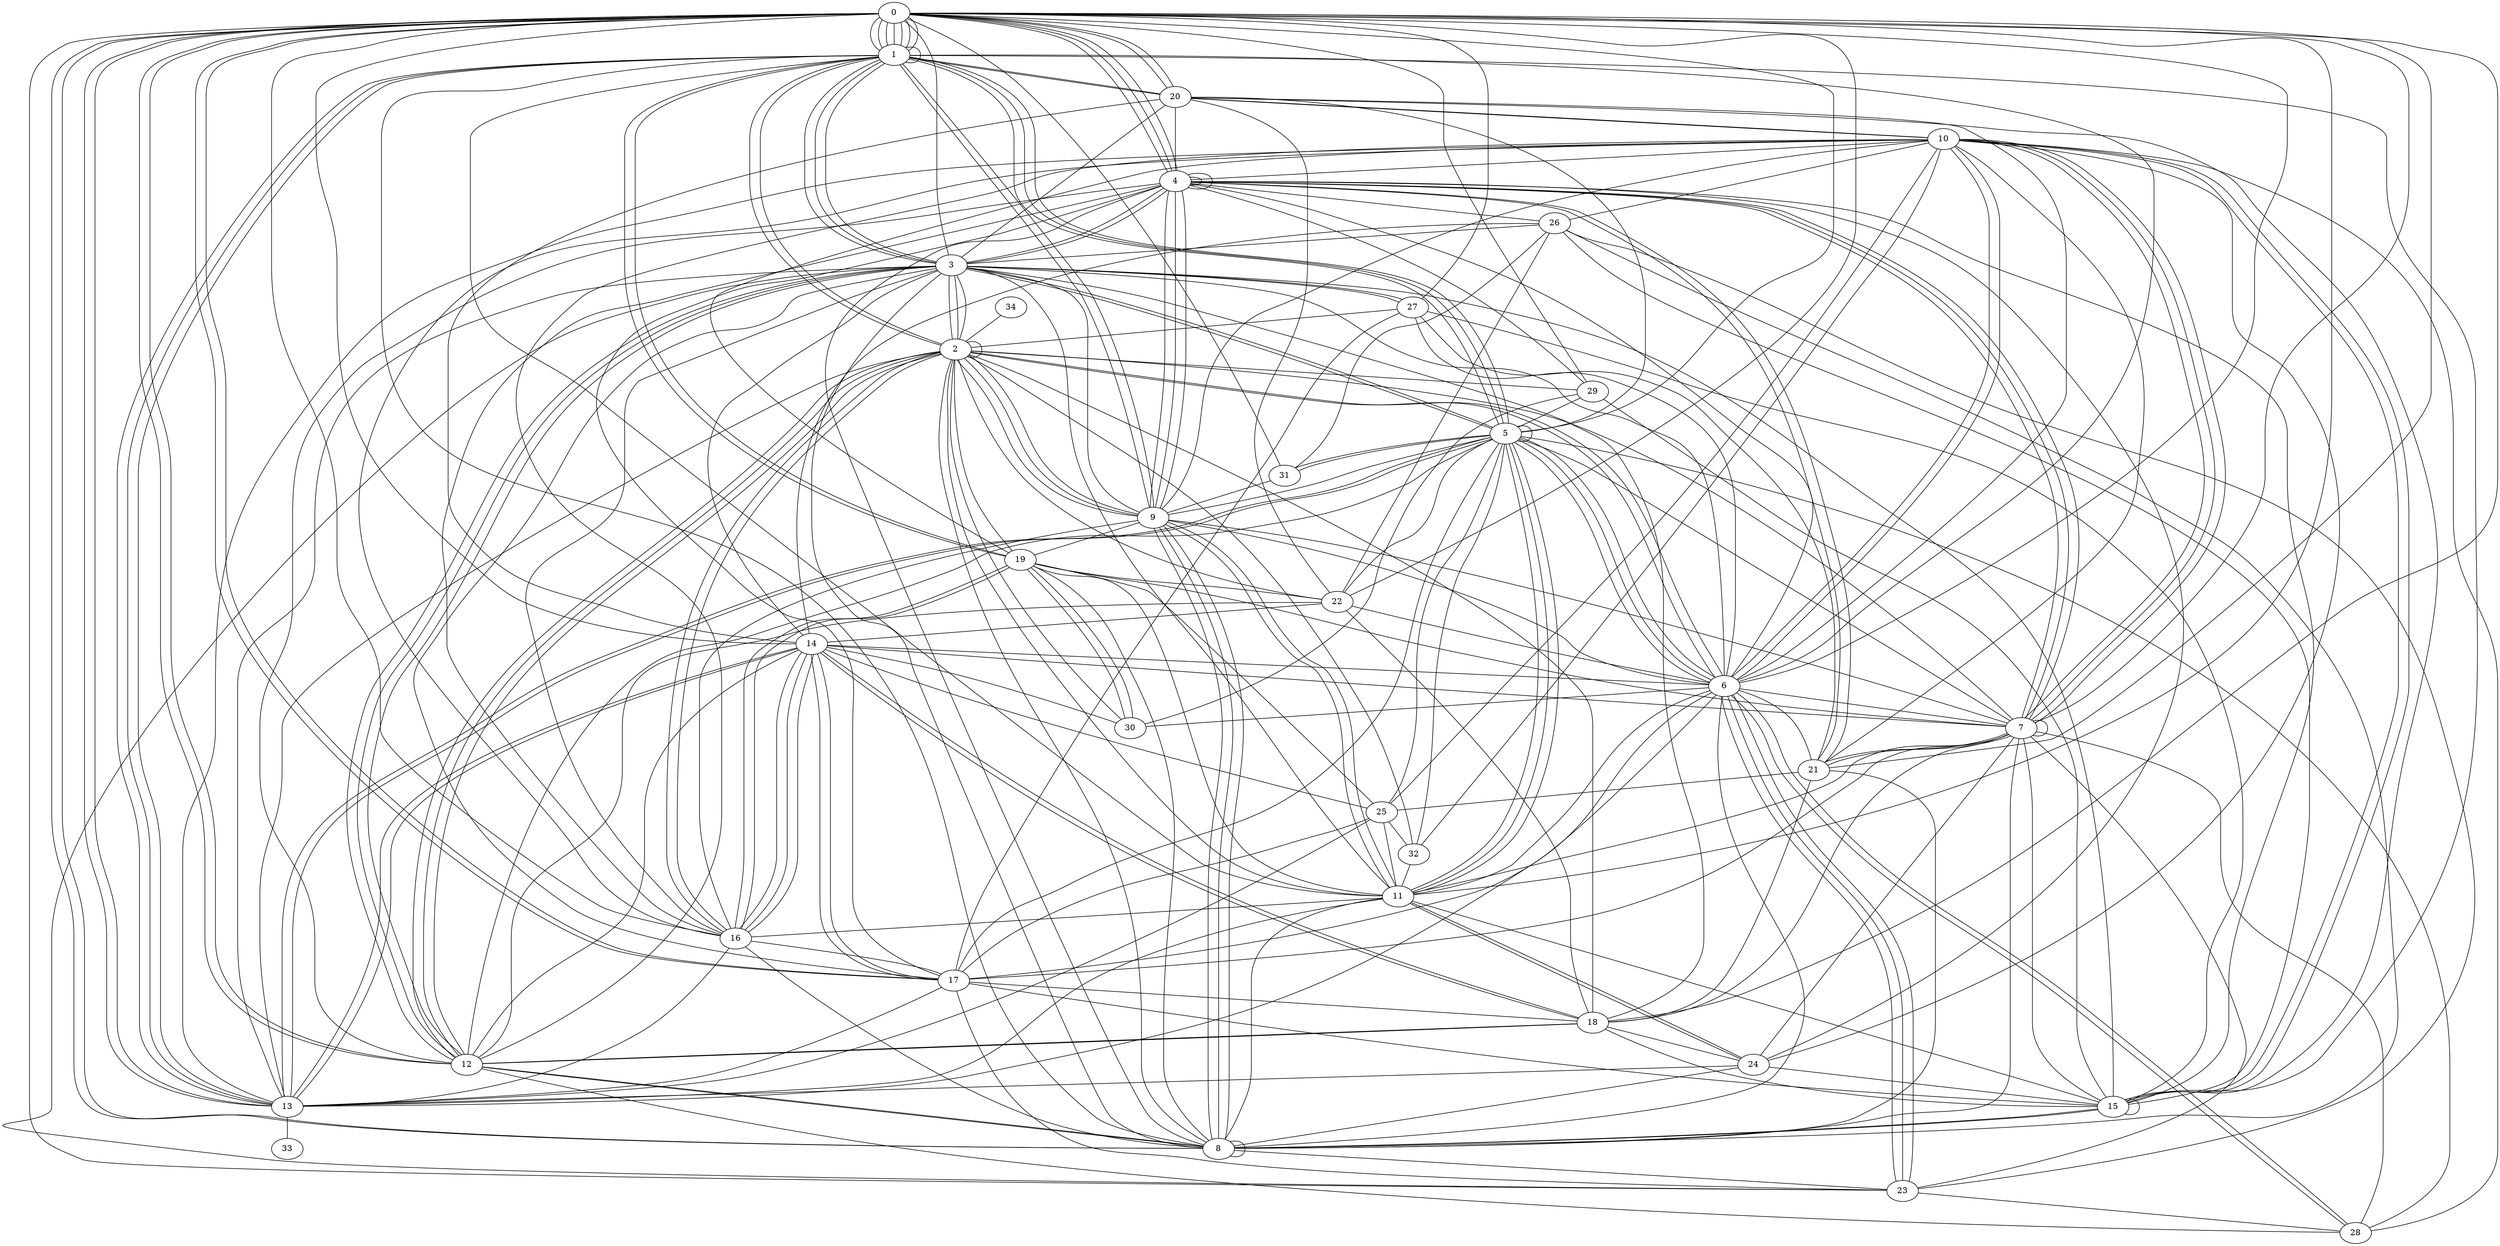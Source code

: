 graph G {
0;
1;
2;
3;
4;
5;
6;
7;
8;
9;
10;
11;
12;
13;
14;
15;
16;
17;
18;
19;
20;
21;
22;
23;
24;
25;
26;
27;
28;
29;
30;
31;
32;
33;
34;
21--6 ;
3--2 ;
0--31 ;
27--6 ;
10--32 ;
3--1 ;
1--20 ;
17--18 ;
1--8 ;
4--9 ;
9--1 ;
12--8 ;
5--5 ;
10--15 ;
2--22 ;
15--7 ;
10--9 ;
7--18 ;
12--10 ;
5--31 ;
22--20 ;
14--20 ;
1--9 ;
10--24 ;
4--26 ;
23--0 ;
8--9 ;
27--21 ;
8--0 ;
31--26 ;
4--9 ;
21--10 ;
1--2 ;
14--0 ;
4--6 ;
5--25 ;
23--26 ;
12--28 ;
7--7 ;
5--9 ;
26--3 ;
6--23 ;
15--8 ;
27--2 ;
8--9 ;
8--24 ;
6--2 ;
2--13 ;
0--13 ;
16--13 ;
17--4 ;
3--6 ;
8--3 ;
10--26 ;
24--11 ;
1--3 ;
13--5 ;
3--17 ;
1--13 ;
8--7 ;
27--15 ;
4--7 ;
1--0 ;
19--22 ;
2--16 ;
11--16 ;
3--14 ;
6--7 ;
7--2 ;
4--4 ;
4--24 ;
0--22 ;
32--2 ;
16--19 ;
21--4 ;
5--13 ;
10--28 ;
7--23 ;
22--6 ;
7--21 ;
2--12 ;
17--6 ;
10--16 ;
16--17 ;
9--11 ;
5--20 ;
0--27 ;
8--23 ;
8--6 ;
4--8 ;
3--2 ;
1--0 ;
10--25 ;
7--19 ;
13--33 ;
1--3 ;
12--4 ;
13--10 ;
9--4 ;
24--11 ;
28--6 ;
12--3 ;
17--25 ;
5--6 ;
15--8 ;
0--20 ;
12--2 ;
9--2 ;
21--18 ;
12--0 ;
2--9 ;
4--0 ;
0--7 ;
11--2 ;
32--11 ;
3--5 ;
1--19 ;
8--11 ;
6--30 ;
2--19 ;
4--7 ;
12--2 ;
12--18 ;
5--1 ;
8--9 ;
18--2 ;
15--20 ;
7--10 ;
9--11 ;
3--0 ;
8--2 ;
15--18 ;
25--14 ;
6--23 ;
17--7 ;
14--18 ;
2--3 ;
1--0 ;
20--10 ;
2--1 ;
1--13 ;
14--16 ;
16--8 ;
3--9 ;
1--1 ;
24--7 ;
3--12 ;
6--11 ;
7--28 ;
15--15 ;
20--1 ;
14--30 ;
5--31 ;
11--5 ;
9--6 ;
3--13 ;
7--10 ;
2--29 ;
14--17 ;
34--2 ;
0--4 ;
9--2 ;
11--0 ;
3--11 ;
6--20 ;
10--4 ;
14--7 ;
14--6 ;
21--25 ;
30--2 ;
30--19 ;
18--14 ;
21--8 ;
4--0 ;
2--6 ;
0--1 ;
5--1 ;
11--19 ;
3--27 ;
10--7 ;
13--1 ;
5--17 ;
6--5 ;
32--5 ;
21--7 ;
5--11 ;
0--17 ;
12--5 ;
10--6 ;
15--17 ;
21--4 ;
15--29 ;
6--5 ;
9--19 ;
30--19 ;
8--8 ;
24--15 ;
16--4 ;
0--8 ;
26--15 ;
6--28 ;
11--5 ;
18--12 ;
1--6 ;
3--4 ;
23--3 ;
13--0 ;
16--3 ;
30--29 ;
13--14 ;
20--3 ;
15--11 ;
0--5 ;
25--11 ;
6--13 ;
26--14 ;
10--15 ;
13--14 ;
22--5 ;
26--8 ;
17--23 ;
14--16 ;
5--1 ;
4--7 ;
17--0 ;
20--10 ;
0--1 ;
22--12 ;
18--22 ;
15--4 ;
16--19 ;
5--28 ;
1--0 ;
10--6 ;
0--29 ;
25--19 ;
14--16 ;
7--5 ;
18--0 ;
1--11 ;
9--16 ;
23--28 ;
12--14 ;
10--19 ;
5--3 ;
31--9 ;
23--6 ;
0--12 ;
12--8 ;
0--16 ;
4--4 ;
29--4 ;
8--19 ;
4--20 ;
18--24 ;
20--0 ;
4--3 ;
27--17 ;
26--22 ;
13--11 ;
3--15 ;
27--3 ;
9--7 ;
19--1 ;
24--13 ;
0--1 ;
21--0 ;
13--25 ;
0--6 ;
18--3 ;
25--32 ;
1--15 ;
2--16 ;
17--14 ;
22--14 ;
13--17 ;
29--5 ;
3--12 ;
2--2 ;
7--11 ;
18--12 ;
}
